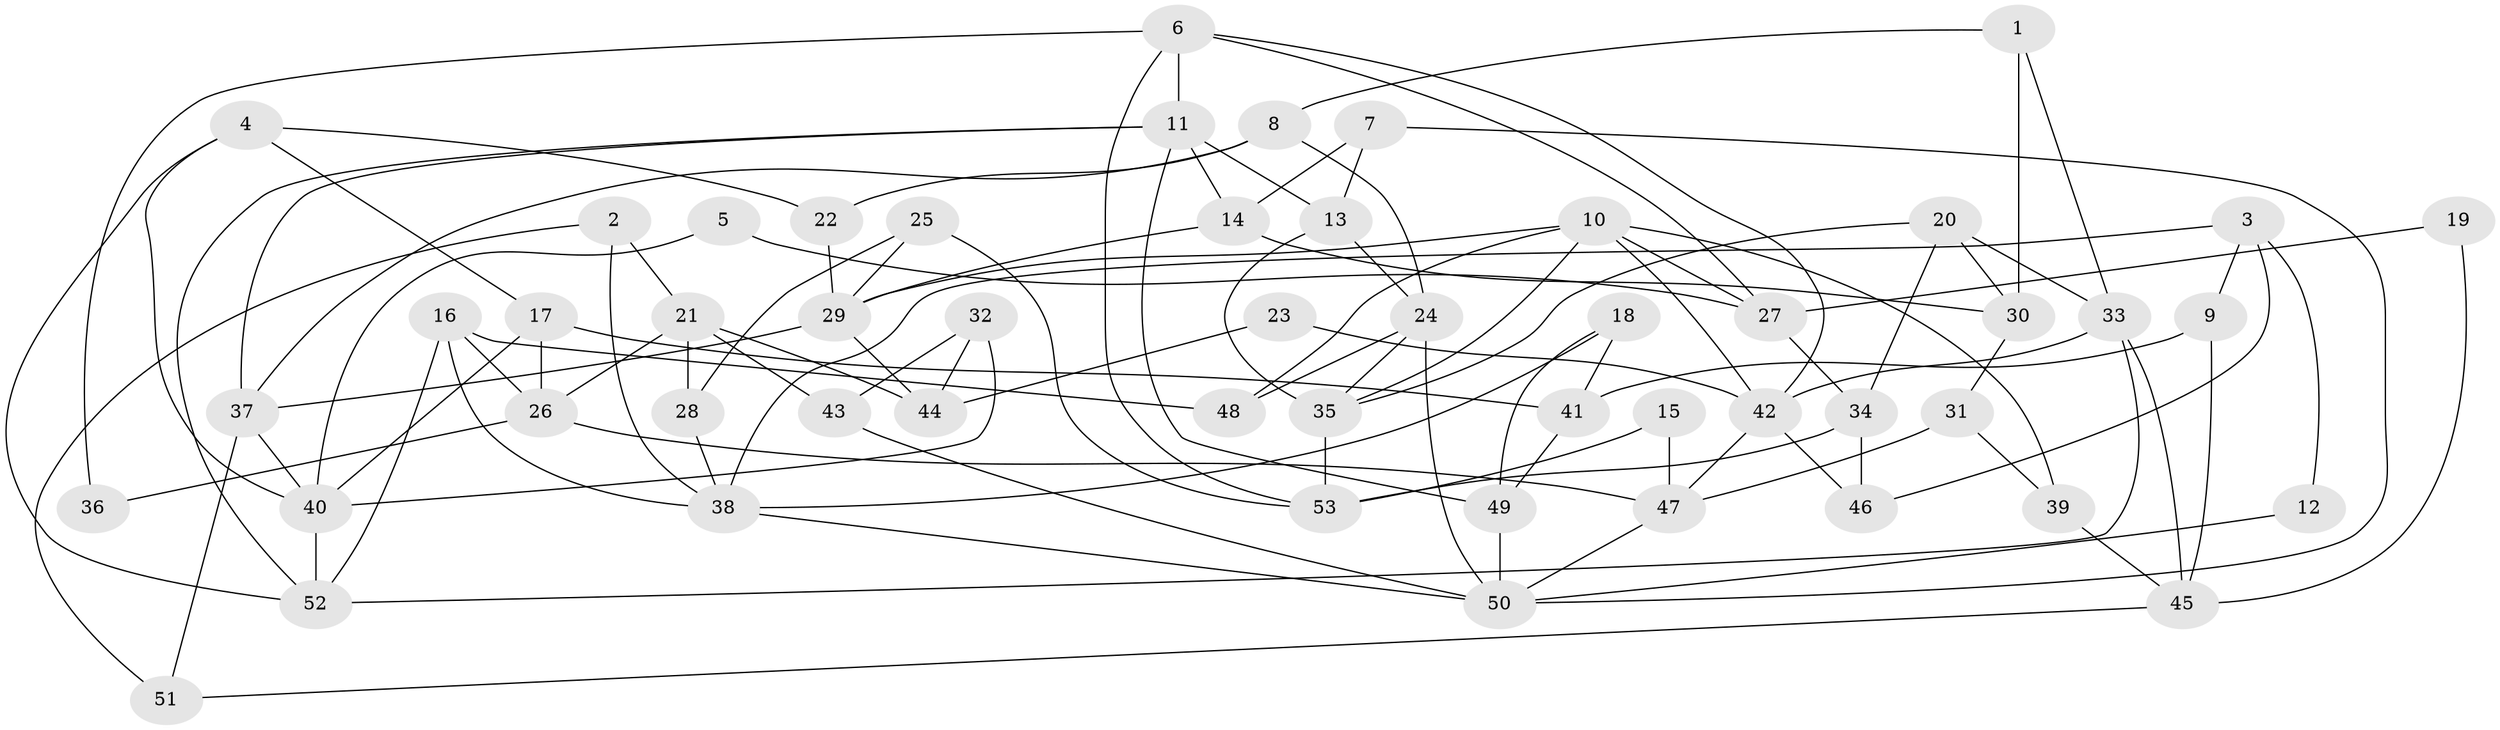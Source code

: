 // Generated by graph-tools (version 1.1) at 2025/50/03/09/25 03:50:04]
// undirected, 53 vertices, 106 edges
graph export_dot {
graph [start="1"]
  node [color=gray90,style=filled];
  1;
  2;
  3;
  4;
  5;
  6;
  7;
  8;
  9;
  10;
  11;
  12;
  13;
  14;
  15;
  16;
  17;
  18;
  19;
  20;
  21;
  22;
  23;
  24;
  25;
  26;
  27;
  28;
  29;
  30;
  31;
  32;
  33;
  34;
  35;
  36;
  37;
  38;
  39;
  40;
  41;
  42;
  43;
  44;
  45;
  46;
  47;
  48;
  49;
  50;
  51;
  52;
  53;
  1 -- 30;
  1 -- 8;
  1 -- 33;
  2 -- 51;
  2 -- 21;
  2 -- 38;
  3 -- 9;
  3 -- 38;
  3 -- 12;
  3 -- 46;
  4 -- 17;
  4 -- 52;
  4 -- 22;
  4 -- 40;
  5 -- 27;
  5 -- 40;
  6 -- 42;
  6 -- 53;
  6 -- 11;
  6 -- 27;
  6 -- 36;
  7 -- 13;
  7 -- 14;
  7 -- 50;
  8 -- 24;
  8 -- 37;
  8 -- 22;
  9 -- 45;
  9 -- 41;
  10 -- 35;
  10 -- 42;
  10 -- 27;
  10 -- 29;
  10 -- 39;
  10 -- 48;
  11 -- 37;
  11 -- 13;
  11 -- 14;
  11 -- 49;
  11 -- 52;
  12 -- 50;
  13 -- 24;
  13 -- 35;
  14 -- 29;
  14 -- 30;
  15 -- 53;
  15 -- 47;
  16 -- 52;
  16 -- 38;
  16 -- 26;
  16 -- 48;
  17 -- 26;
  17 -- 41;
  17 -- 40;
  18 -- 49;
  18 -- 38;
  18 -- 41;
  19 -- 45;
  19 -- 27;
  20 -- 33;
  20 -- 35;
  20 -- 30;
  20 -- 34;
  21 -- 44;
  21 -- 28;
  21 -- 26;
  21 -- 43;
  22 -- 29;
  23 -- 42;
  23 -- 44;
  24 -- 50;
  24 -- 48;
  24 -- 35;
  25 -- 29;
  25 -- 53;
  25 -- 28;
  26 -- 36;
  26 -- 47;
  27 -- 34;
  28 -- 38;
  29 -- 37;
  29 -- 44;
  30 -- 31;
  31 -- 47;
  31 -- 39;
  32 -- 43;
  32 -- 40;
  32 -- 44;
  33 -- 52;
  33 -- 42;
  33 -- 45;
  34 -- 46;
  34 -- 53;
  35 -- 53;
  37 -- 40;
  37 -- 51;
  38 -- 50;
  39 -- 45;
  40 -- 52;
  41 -- 49;
  42 -- 46;
  42 -- 47;
  43 -- 50;
  45 -- 51;
  47 -- 50;
  49 -- 50;
}
